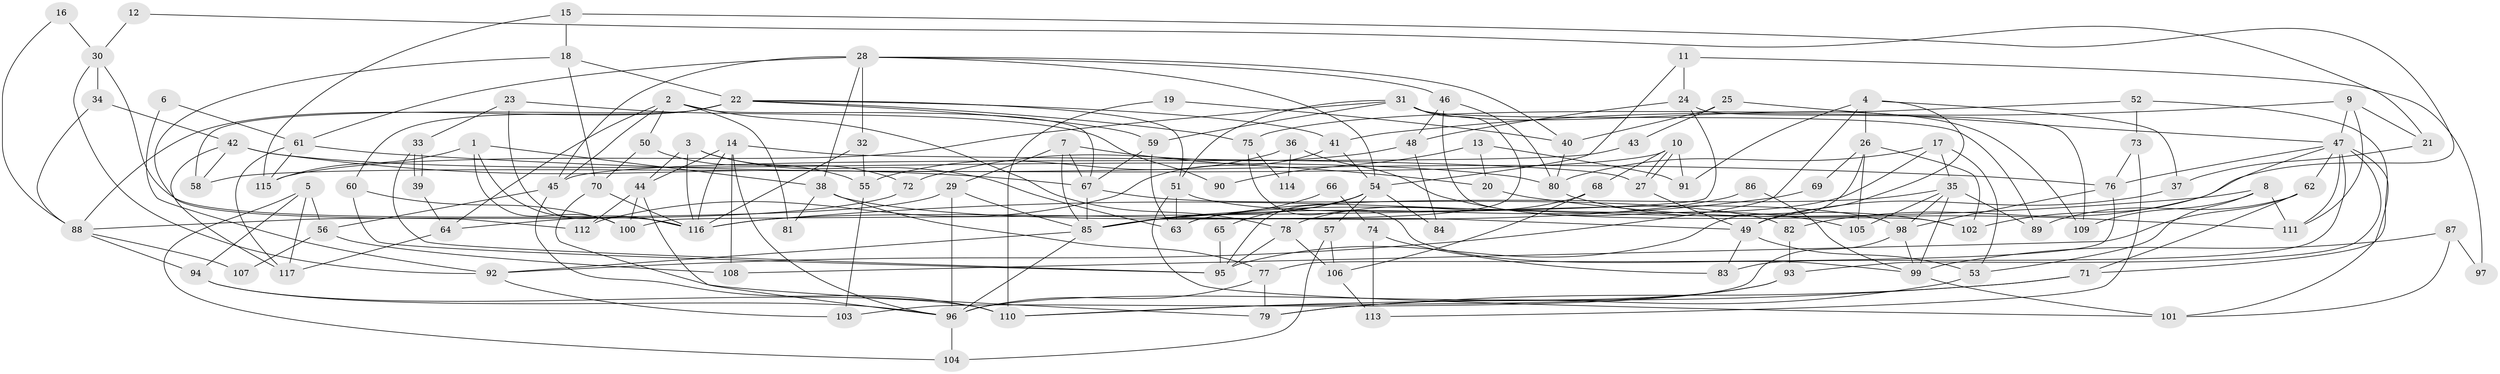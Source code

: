 // coarse degree distribution, {6: 0.08108108108108109, 8: 0.05405405405405406, 7: 0.14864864864864866, 5: 0.12162162162162163, 2: 0.12162162162162163, 4: 0.17567567567567569, 9: 0.04054054054054054, 3: 0.21621621621621623, 10: 0.02702702702702703, 11: 0.013513513513513514}
// Generated by graph-tools (version 1.1) at 2025/23/03/03/25 07:23:58]
// undirected, 117 vertices, 234 edges
graph export_dot {
graph [start="1"]
  node [color=gray90,style=filled];
  1;
  2;
  3;
  4;
  5;
  6;
  7;
  8;
  9;
  10;
  11;
  12;
  13;
  14;
  15;
  16;
  17;
  18;
  19;
  20;
  21;
  22;
  23;
  24;
  25;
  26;
  27;
  28;
  29;
  30;
  31;
  32;
  33;
  34;
  35;
  36;
  37;
  38;
  39;
  40;
  41;
  42;
  43;
  44;
  45;
  46;
  47;
  48;
  49;
  50;
  51;
  52;
  53;
  54;
  55;
  56;
  57;
  58;
  59;
  60;
  61;
  62;
  63;
  64;
  65;
  66;
  67;
  68;
  69;
  70;
  71;
  72;
  73;
  74;
  75;
  76;
  77;
  78;
  79;
  80;
  81;
  82;
  83;
  84;
  85;
  86;
  87;
  88;
  89;
  90;
  91;
  92;
  93;
  94;
  95;
  96;
  97;
  98;
  99;
  100;
  101;
  102;
  103;
  104;
  105;
  106;
  107;
  108;
  109;
  110;
  111;
  112;
  113;
  114;
  115;
  116;
  117;
  1 -- 38;
  1 -- 100;
  1 -- 115;
  1 -- 116;
  2 -- 50;
  2 -- 64;
  2 -- 45;
  2 -- 67;
  2 -- 78;
  2 -- 81;
  3 -- 116;
  3 -- 63;
  3 -- 44;
  3 -- 72;
  4 -- 92;
  4 -- 26;
  4 -- 37;
  4 -- 49;
  4 -- 91;
  5 -- 94;
  5 -- 117;
  5 -- 56;
  5 -- 104;
  6 -- 92;
  6 -- 61;
  7 -- 67;
  7 -- 29;
  7 -- 20;
  7 -- 85;
  8 -- 53;
  8 -- 116;
  8 -- 109;
  8 -- 111;
  9 -- 111;
  9 -- 41;
  9 -- 21;
  9 -- 47;
  10 -- 58;
  10 -- 27;
  10 -- 27;
  10 -- 68;
  10 -- 91;
  11 -- 24;
  11 -- 54;
  11 -- 97;
  12 -- 21;
  12 -- 30;
  13 -- 20;
  13 -- 91;
  13 -- 90;
  14 -- 96;
  14 -- 44;
  14 -- 27;
  14 -- 108;
  14 -- 116;
  15 -- 115;
  15 -- 18;
  15 -- 82;
  16 -- 88;
  16 -- 30;
  17 -- 35;
  17 -- 80;
  17 -- 53;
  17 -- 63;
  18 -- 22;
  18 -- 70;
  18 -- 112;
  19 -- 40;
  19 -- 110;
  20 -- 111;
  21 -- 37;
  22 -- 51;
  22 -- 59;
  22 -- 41;
  22 -- 58;
  22 -- 60;
  22 -- 75;
  22 -- 88;
  23 -- 33;
  23 -- 116;
  23 -- 90;
  24 -- 109;
  24 -- 100;
  24 -- 48;
  25 -- 40;
  25 -- 47;
  25 -- 43;
  26 -- 95;
  26 -- 102;
  26 -- 69;
  26 -- 105;
  27 -- 49;
  28 -- 38;
  28 -- 54;
  28 -- 32;
  28 -- 40;
  28 -- 45;
  28 -- 46;
  28 -- 61;
  29 -- 96;
  29 -- 85;
  29 -- 64;
  30 -- 34;
  30 -- 116;
  30 -- 92;
  31 -- 85;
  31 -- 115;
  31 -- 51;
  31 -- 59;
  31 -- 89;
  31 -- 109;
  32 -- 116;
  32 -- 55;
  33 -- 39;
  33 -- 39;
  33 -- 95;
  34 -- 42;
  34 -- 88;
  35 -- 98;
  35 -- 89;
  35 -- 63;
  35 -- 99;
  35 -- 105;
  36 -- 55;
  36 -- 105;
  36 -- 114;
  37 -- 49;
  38 -- 77;
  38 -- 49;
  38 -- 81;
  39 -- 64;
  40 -- 80;
  41 -- 112;
  41 -- 54;
  42 -- 67;
  42 -- 80;
  42 -- 58;
  42 -- 117;
  43 -- 45;
  44 -- 96;
  44 -- 100;
  44 -- 112;
  45 -- 56;
  45 -- 110;
  46 -- 48;
  46 -- 80;
  46 -- 102;
  47 -- 101;
  47 -- 62;
  47 -- 76;
  47 -- 83;
  47 -- 93;
  47 -- 102;
  47 -- 111;
  48 -- 72;
  48 -- 84;
  49 -- 53;
  49 -- 83;
  50 -- 55;
  50 -- 70;
  51 -- 63;
  51 -- 98;
  51 -- 101;
  52 -- 71;
  52 -- 75;
  52 -- 73;
  53 -- 79;
  54 -- 85;
  54 -- 57;
  54 -- 65;
  54 -- 84;
  54 -- 95;
  55 -- 103;
  56 -- 107;
  56 -- 108;
  57 -- 104;
  57 -- 106;
  59 -- 63;
  59 -- 67;
  60 -- 95;
  60 -- 100;
  61 -- 76;
  61 -- 115;
  61 -- 117;
  62 -- 108;
  62 -- 71;
  62 -- 89;
  64 -- 117;
  65 -- 95;
  66 -- 74;
  66 -- 85;
  67 -- 82;
  67 -- 85;
  68 -- 106;
  68 -- 78;
  69 -- 85;
  70 -- 79;
  70 -- 116;
  71 -- 110;
  71 -- 79;
  72 -- 88;
  73 -- 76;
  73 -- 113;
  74 -- 113;
  74 -- 83;
  75 -- 99;
  75 -- 114;
  76 -- 77;
  76 -- 98;
  77 -- 79;
  77 -- 96;
  78 -- 95;
  78 -- 106;
  80 -- 102;
  82 -- 93;
  85 -- 92;
  85 -- 96;
  86 -- 116;
  86 -- 99;
  87 -- 99;
  87 -- 101;
  87 -- 97;
  88 -- 94;
  88 -- 107;
  92 -- 103;
  93 -- 96;
  93 -- 110;
  94 -- 110;
  94 -- 96;
  96 -- 104;
  98 -- 99;
  98 -- 103;
  99 -- 101;
  106 -- 113;
}
